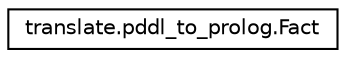 digraph "Graphical Class Hierarchy"
{
  edge [fontname="Helvetica",fontsize="10",labelfontname="Helvetica",labelfontsize="10"];
  node [fontname="Helvetica",fontsize="10",shape=record];
  rankdir="LR";
  Node1 [label="translate.pddl_to_prolog.Fact",height=0.2,width=0.4,color="black", fillcolor="white", style="filled",URL="$classtranslate_1_1pddl__to__prolog_1_1Fact.html"];
}
